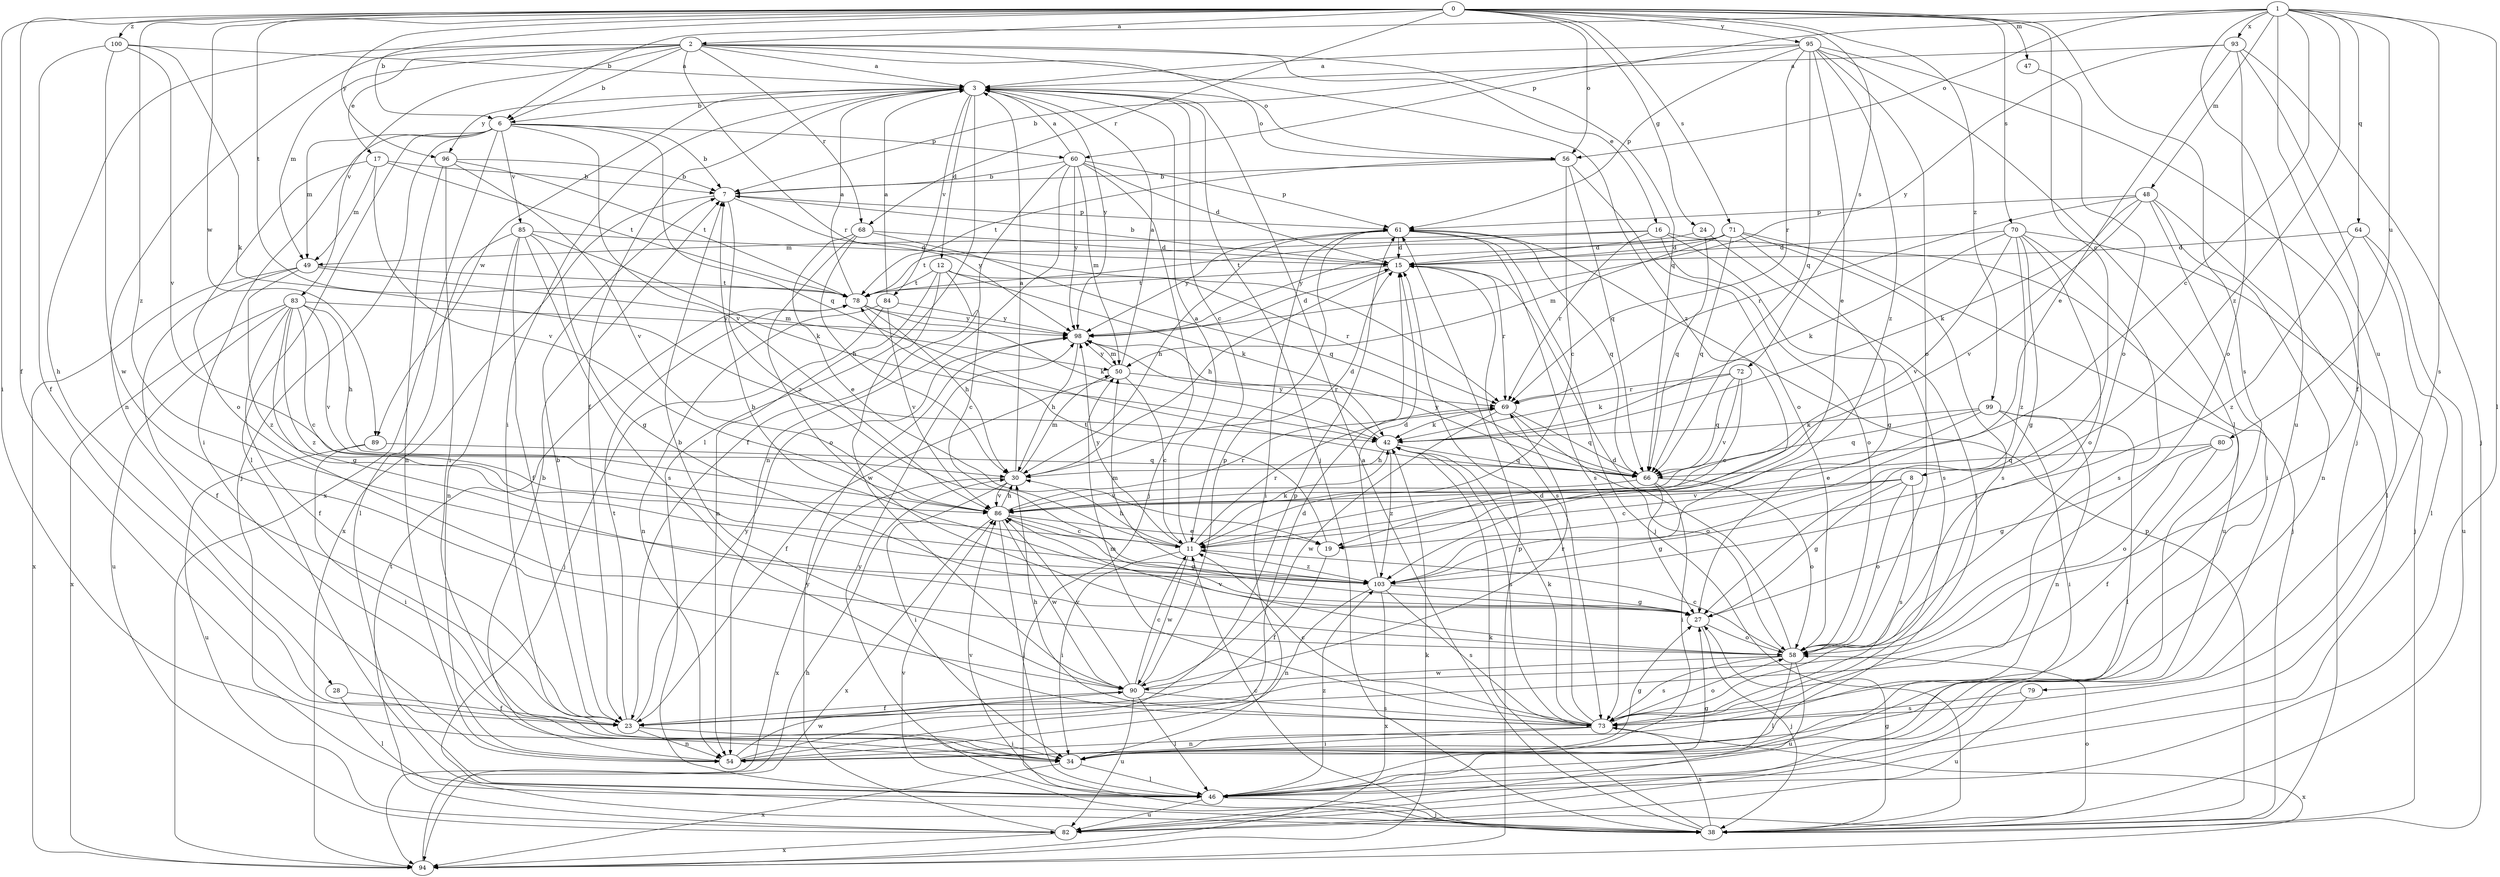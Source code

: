 strict digraph  {
0;
1;
2;
3;
6;
7;
8;
11;
12;
15;
16;
17;
19;
23;
24;
27;
28;
30;
34;
38;
42;
46;
47;
48;
49;
50;
54;
56;
58;
60;
61;
64;
66;
68;
69;
70;
71;
72;
73;
78;
79;
80;
82;
83;
84;
85;
86;
89;
90;
93;
94;
95;
96;
98;
99;
100;
103;
0 -> 2  [label=a];
0 -> 6  [label=b];
0 -> 8  [label=c];
0 -> 23  [label=f];
0 -> 24  [label=g];
0 -> 34  [label=i];
0 -> 47  [label=m];
0 -> 56  [label=o];
0 -> 68  [label=r];
0 -> 70  [label=s];
0 -> 71  [label=s];
0 -> 72  [label=s];
0 -> 73  [label=s];
0 -> 78  [label=t];
0 -> 89  [label=w];
0 -> 95  [label=y];
0 -> 96  [label=y];
0 -> 99  [label=z];
0 -> 100  [label=z];
0 -> 103  [label=z];
1 -> 6  [label=b];
1 -> 11  [label=c];
1 -> 46  [label=l];
1 -> 48  [label=m];
1 -> 56  [label=o];
1 -> 60  [label=p];
1 -> 64  [label=q];
1 -> 73  [label=s];
1 -> 79  [label=u];
1 -> 80  [label=u];
1 -> 82  [label=u];
1 -> 93  [label=x];
1 -> 103  [label=z];
2 -> 3  [label=a];
2 -> 6  [label=b];
2 -> 16  [label=e];
2 -> 17  [label=e];
2 -> 28  [label=h];
2 -> 49  [label=m];
2 -> 54  [label=n];
2 -> 56  [label=o];
2 -> 66  [label=q];
2 -> 68  [label=r];
2 -> 69  [label=r];
2 -> 83  [label=v];
2 -> 103  [label=z];
3 -> 6  [label=b];
3 -> 11  [label=c];
3 -> 12  [label=d];
3 -> 23  [label=f];
3 -> 34  [label=i];
3 -> 38  [label=j];
3 -> 46  [label=l];
3 -> 56  [label=o];
3 -> 84  [label=v];
3 -> 89  [label=w];
3 -> 96  [label=y];
3 -> 98  [label=y];
6 -> 7  [label=b];
6 -> 34  [label=i];
6 -> 38  [label=j];
6 -> 46  [label=l];
6 -> 49  [label=m];
6 -> 60  [label=p];
6 -> 66  [label=q];
6 -> 85  [label=v];
6 -> 86  [label=v];
6 -> 94  [label=x];
7 -> 61  [label=p];
7 -> 94  [label=x];
7 -> 98  [label=y];
7 -> 103  [label=z];
8 -> 11  [label=c];
8 -> 27  [label=g];
8 -> 58  [label=o];
8 -> 73  [label=s];
8 -> 86  [label=v];
11 -> 3  [label=a];
11 -> 30  [label=h];
11 -> 34  [label=i];
11 -> 42  [label=k];
11 -> 69  [label=r];
11 -> 90  [label=w];
11 -> 98  [label=y];
11 -> 103  [label=z];
12 -> 11  [label=c];
12 -> 42  [label=k];
12 -> 54  [label=n];
12 -> 69  [label=r];
12 -> 78  [label=t];
12 -> 90  [label=w];
15 -> 7  [label=b];
15 -> 30  [label=h];
15 -> 69  [label=r];
15 -> 73  [label=s];
15 -> 78  [label=t];
16 -> 38  [label=j];
16 -> 49  [label=m];
16 -> 58  [label=o];
16 -> 69  [label=r];
16 -> 73  [label=s];
16 -> 78  [label=t];
17 -> 7  [label=b];
17 -> 49  [label=m];
17 -> 58  [label=o];
17 -> 78  [label=t];
17 -> 86  [label=v];
19 -> 23  [label=f];
19 -> 78  [label=t];
23 -> 7  [label=b];
23 -> 34  [label=i];
23 -> 54  [label=n];
23 -> 78  [label=t];
23 -> 98  [label=y];
24 -> 15  [label=d];
24 -> 34  [label=i];
24 -> 66  [label=q];
27 -> 7  [label=b];
27 -> 38  [label=j];
27 -> 58  [label=o];
28 -> 23  [label=f];
28 -> 46  [label=l];
30 -> 3  [label=a];
30 -> 15  [label=d];
30 -> 34  [label=i];
30 -> 50  [label=m];
30 -> 86  [label=v];
30 -> 94  [label=x];
34 -> 27  [label=g];
34 -> 46  [label=l];
34 -> 94  [label=x];
38 -> 3  [label=a];
38 -> 11  [label=c];
38 -> 27  [label=g];
38 -> 42  [label=k];
38 -> 58  [label=o];
38 -> 61  [label=p];
38 -> 73  [label=s];
38 -> 86  [label=v];
42 -> 30  [label=h];
42 -> 66  [label=q];
42 -> 73  [label=s];
42 -> 98  [label=y];
42 -> 103  [label=z];
46 -> 27  [label=g];
46 -> 38  [label=j];
46 -> 82  [label=u];
46 -> 86  [label=v];
46 -> 98  [label=y];
46 -> 103  [label=z];
47 -> 58  [label=o];
48 -> 34  [label=i];
48 -> 42  [label=k];
48 -> 46  [label=l];
48 -> 54  [label=n];
48 -> 61  [label=p];
48 -> 69  [label=r];
48 -> 86  [label=v];
49 -> 23  [label=f];
49 -> 50  [label=m];
49 -> 78  [label=t];
49 -> 94  [label=x];
49 -> 103  [label=z];
50 -> 3  [label=a];
50 -> 11  [label=c];
50 -> 23  [label=f];
50 -> 69  [label=r];
50 -> 98  [label=y];
54 -> 7  [label=b];
54 -> 15  [label=d];
54 -> 61  [label=p];
54 -> 90  [label=w];
56 -> 7  [label=b];
56 -> 11  [label=c];
56 -> 58  [label=o];
56 -> 66  [label=q];
56 -> 78  [label=t];
58 -> 11  [label=c];
58 -> 15  [label=d];
58 -> 46  [label=l];
58 -> 73  [label=s];
58 -> 82  [label=u];
58 -> 86  [label=v];
58 -> 90  [label=w];
60 -> 3  [label=a];
60 -> 7  [label=b];
60 -> 15  [label=d];
60 -> 23  [label=f];
60 -> 38  [label=j];
60 -> 50  [label=m];
60 -> 54  [label=n];
60 -> 61  [label=p];
60 -> 98  [label=y];
61 -> 15  [label=d];
61 -> 30  [label=h];
61 -> 34  [label=i];
61 -> 38  [label=j];
61 -> 66  [label=q];
61 -> 73  [label=s];
61 -> 98  [label=y];
64 -> 15  [label=d];
64 -> 46  [label=l];
64 -> 82  [label=u];
64 -> 103  [label=z];
66 -> 27  [label=g];
66 -> 34  [label=i];
66 -> 58  [label=o];
66 -> 86  [label=v];
66 -> 98  [label=y];
68 -> 15  [label=d];
68 -> 19  [label=e];
68 -> 30  [label=h];
68 -> 58  [label=o];
68 -> 66  [label=q];
69 -> 42  [label=k];
69 -> 58  [label=o];
69 -> 66  [label=q];
69 -> 90  [label=w];
70 -> 15  [label=d];
70 -> 27  [label=g];
70 -> 38  [label=j];
70 -> 42  [label=k];
70 -> 58  [label=o];
70 -> 73  [label=s];
70 -> 86  [label=v];
70 -> 103  [label=z];
71 -> 15  [label=d];
71 -> 27  [label=g];
71 -> 50  [label=m];
71 -> 66  [label=q];
71 -> 73  [label=s];
71 -> 78  [label=t];
71 -> 82  [label=u];
71 -> 98  [label=y];
72 -> 11  [label=c];
72 -> 42  [label=k];
72 -> 66  [label=q];
72 -> 69  [label=r];
72 -> 86  [label=v];
73 -> 11  [label=c];
73 -> 15  [label=d];
73 -> 30  [label=h];
73 -> 34  [label=i];
73 -> 42  [label=k];
73 -> 50  [label=m];
73 -> 54  [label=n];
73 -> 58  [label=o];
73 -> 94  [label=x];
78 -> 3  [label=a];
78 -> 30  [label=h];
78 -> 42  [label=k];
78 -> 98  [label=y];
79 -> 73  [label=s];
79 -> 82  [label=u];
80 -> 23  [label=f];
80 -> 27  [label=g];
80 -> 58  [label=o];
80 -> 66  [label=q];
82 -> 78  [label=t];
82 -> 94  [label=x];
82 -> 98  [label=y];
83 -> 11  [label=c];
83 -> 23  [label=f];
83 -> 27  [label=g];
83 -> 30  [label=h];
83 -> 82  [label=u];
83 -> 86  [label=v];
83 -> 94  [label=x];
83 -> 98  [label=y];
83 -> 103  [label=z];
84 -> 3  [label=a];
84 -> 38  [label=j];
84 -> 54  [label=n];
84 -> 86  [label=v];
84 -> 98  [label=y];
85 -> 15  [label=d];
85 -> 23  [label=f];
85 -> 27  [label=g];
85 -> 42  [label=k];
85 -> 46  [label=l];
85 -> 54  [label=n];
85 -> 73  [label=s];
86 -> 11  [label=c];
86 -> 19  [label=e];
86 -> 27  [label=g];
86 -> 30  [label=h];
86 -> 46  [label=l];
86 -> 69  [label=r];
86 -> 90  [label=w];
86 -> 94  [label=x];
89 -> 34  [label=i];
89 -> 66  [label=q];
89 -> 82  [label=u];
90 -> 7  [label=b];
90 -> 11  [label=c];
90 -> 23  [label=f];
90 -> 46  [label=l];
90 -> 61  [label=p];
90 -> 69  [label=r];
90 -> 73  [label=s];
90 -> 82  [label=u];
90 -> 86  [label=v];
93 -> 3  [label=a];
93 -> 19  [label=e];
93 -> 23  [label=f];
93 -> 38  [label=j];
93 -> 58  [label=o];
93 -> 98  [label=y];
94 -> 30  [label=h];
94 -> 42  [label=k];
94 -> 61  [label=p];
95 -> 3  [label=a];
95 -> 7  [label=b];
95 -> 19  [label=e];
95 -> 38  [label=j];
95 -> 46  [label=l];
95 -> 58  [label=o];
95 -> 61  [label=p];
95 -> 66  [label=q];
95 -> 69  [label=r];
95 -> 103  [label=z];
96 -> 7  [label=b];
96 -> 34  [label=i];
96 -> 54  [label=n];
96 -> 78  [label=t];
96 -> 86  [label=v];
98 -> 15  [label=d];
98 -> 30  [label=h];
98 -> 50  [label=m];
99 -> 19  [label=e];
99 -> 34  [label=i];
99 -> 42  [label=k];
99 -> 46  [label=l];
99 -> 54  [label=n];
99 -> 66  [label=q];
100 -> 3  [label=a];
100 -> 23  [label=f];
100 -> 42  [label=k];
100 -> 86  [label=v];
100 -> 90  [label=w];
103 -> 15  [label=d];
103 -> 27  [label=g];
103 -> 50  [label=m];
103 -> 54  [label=n];
103 -> 73  [label=s];
103 -> 94  [label=x];
}
